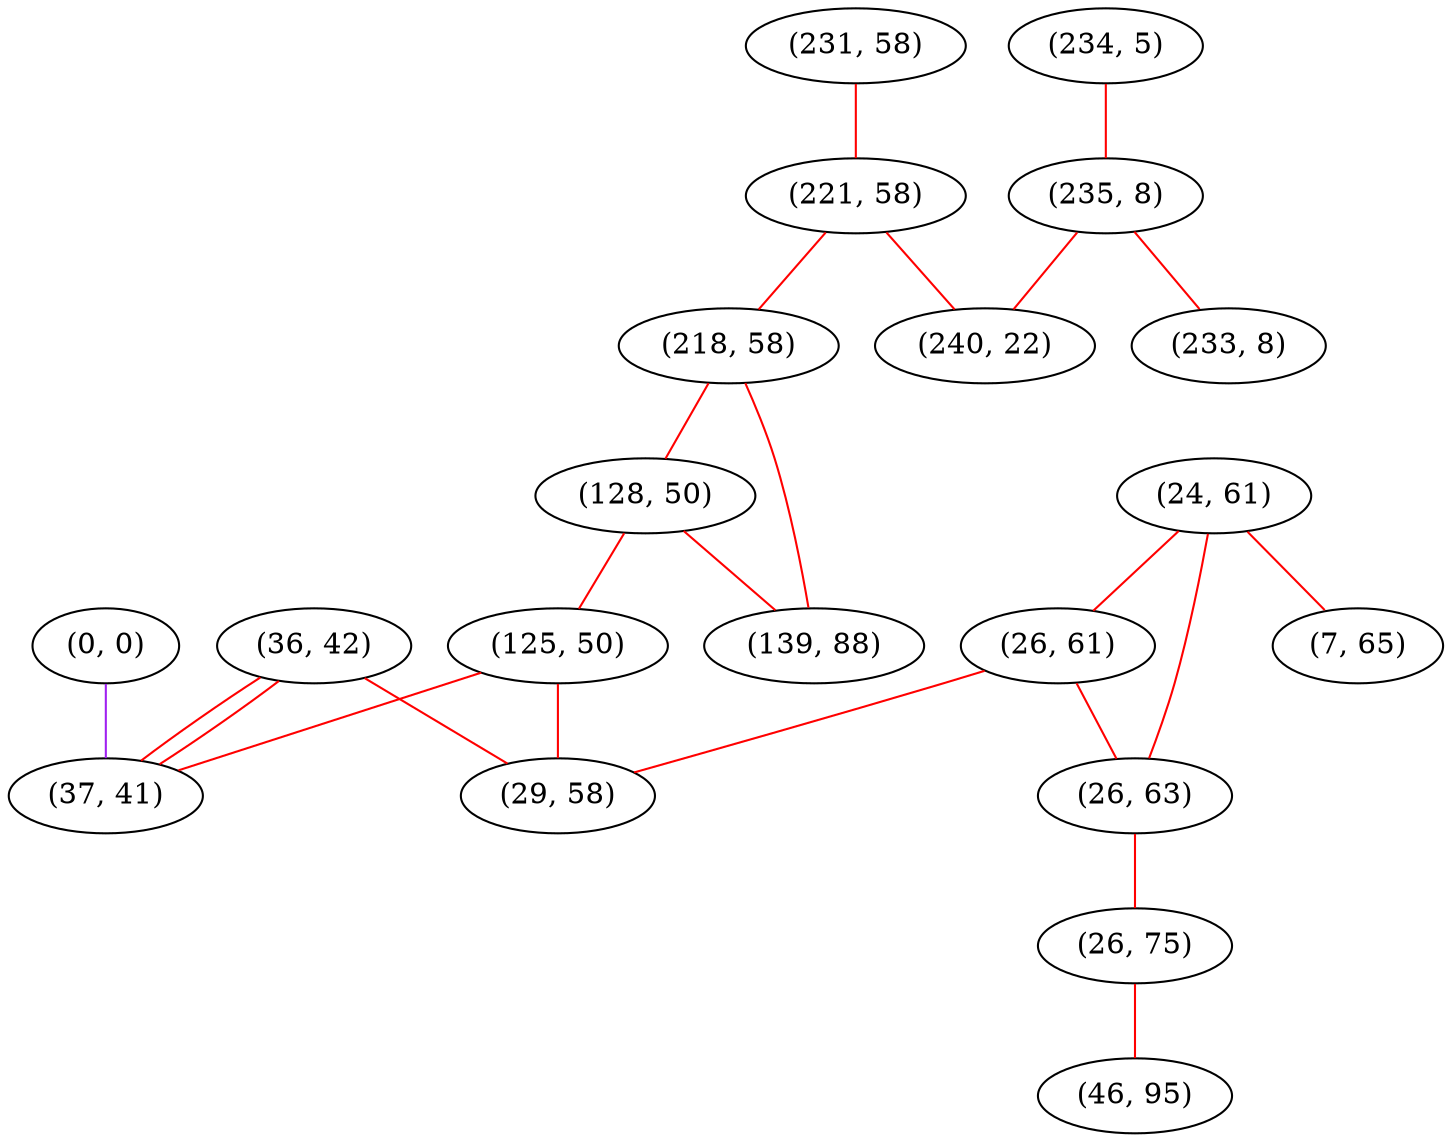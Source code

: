 graph "" {
"(36, 42)";
"(234, 5)";
"(0, 0)";
"(24, 61)";
"(231, 58)";
"(7, 65)";
"(235, 8)";
"(221, 58)";
"(26, 61)";
"(218, 58)";
"(128, 50)";
"(26, 63)";
"(240, 22)";
"(125, 50)";
"(26, 75)";
"(37, 41)";
"(139, 88)";
"(46, 95)";
"(29, 58)";
"(233, 8)";
"(36, 42)" -- "(37, 41)"  [color=red, key=0, weight=1];
"(36, 42)" -- "(37, 41)"  [color=red, key=1, weight=1];
"(36, 42)" -- "(29, 58)"  [color=red, key=0, weight=1];
"(234, 5)" -- "(235, 8)"  [color=red, key=0, weight=1];
"(0, 0)" -- "(37, 41)"  [color=purple, key=0, weight=4];
"(24, 61)" -- "(26, 63)"  [color=red, key=0, weight=1];
"(24, 61)" -- "(26, 61)"  [color=red, key=0, weight=1];
"(24, 61)" -- "(7, 65)"  [color=red, key=0, weight=1];
"(231, 58)" -- "(221, 58)"  [color=red, key=0, weight=1];
"(235, 8)" -- "(240, 22)"  [color=red, key=0, weight=1];
"(235, 8)" -- "(233, 8)"  [color=red, key=0, weight=1];
"(221, 58)" -- "(240, 22)"  [color=red, key=0, weight=1];
"(221, 58)" -- "(218, 58)"  [color=red, key=0, weight=1];
"(26, 61)" -- "(26, 63)"  [color=red, key=0, weight=1];
"(26, 61)" -- "(29, 58)"  [color=red, key=0, weight=1];
"(218, 58)" -- "(139, 88)"  [color=red, key=0, weight=1];
"(218, 58)" -- "(128, 50)"  [color=red, key=0, weight=1];
"(128, 50)" -- "(139, 88)"  [color=red, key=0, weight=1];
"(128, 50)" -- "(125, 50)"  [color=red, key=0, weight=1];
"(26, 63)" -- "(26, 75)"  [color=red, key=0, weight=1];
"(125, 50)" -- "(37, 41)"  [color=red, key=0, weight=1];
"(125, 50)" -- "(29, 58)"  [color=red, key=0, weight=1];
"(26, 75)" -- "(46, 95)"  [color=red, key=0, weight=1];
}
